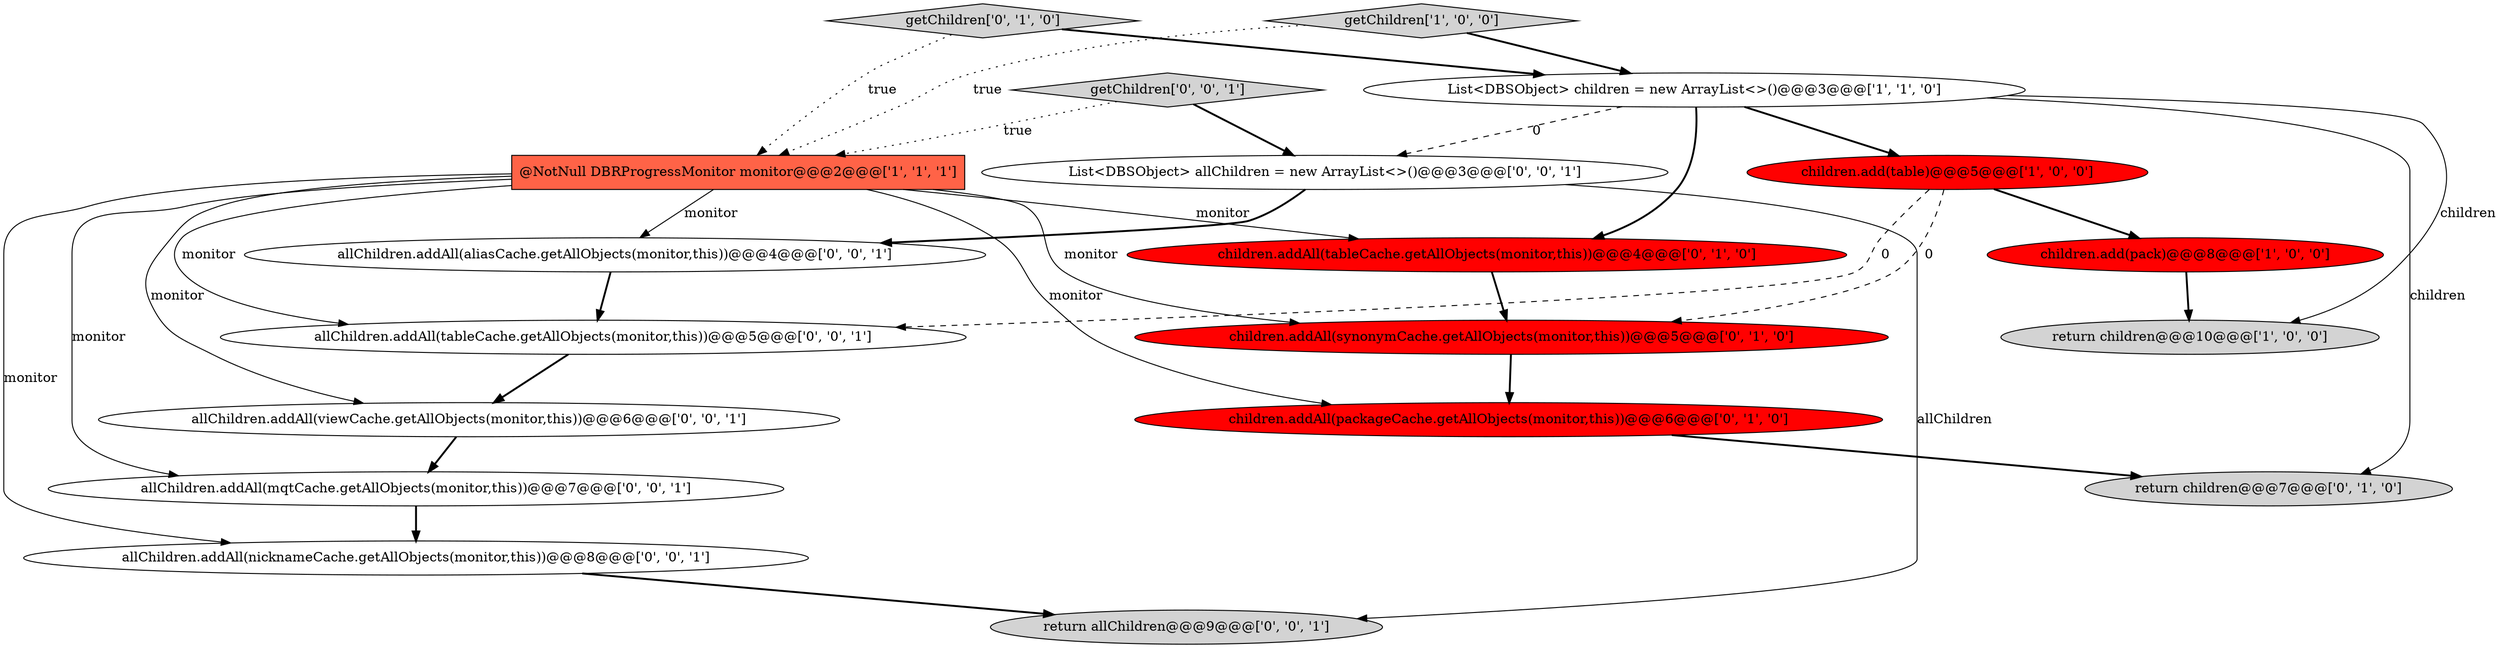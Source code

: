digraph {
3 [style = filled, label = "children.add(table)@@@5@@@['1', '0', '0']", fillcolor = red, shape = ellipse image = "AAA1AAABBB1BBB"];
16 [style = filled, label = "List<DBSObject> allChildren = new ArrayList<>()@@@3@@@['0', '0', '1']", fillcolor = white, shape = ellipse image = "AAA0AAABBB3BBB"];
17 [style = filled, label = "allChildren.addAll(viewCache.getAllObjects(monitor,this))@@@6@@@['0', '0', '1']", fillcolor = white, shape = ellipse image = "AAA0AAABBB3BBB"];
2 [style = filled, label = "return children@@@10@@@['1', '0', '0']", fillcolor = lightgray, shape = ellipse image = "AAA0AAABBB1BBB"];
8 [style = filled, label = "children.addAll(tableCache.getAllObjects(monitor,this))@@@4@@@['0', '1', '0']", fillcolor = red, shape = ellipse image = "AAA1AAABBB2BBB"];
11 [style = filled, label = "getChildren['0', '0', '1']", fillcolor = lightgray, shape = diamond image = "AAA0AAABBB3BBB"];
5 [style = filled, label = "List<DBSObject> children = new ArrayList<>()@@@3@@@['1', '1', '0']", fillcolor = white, shape = ellipse image = "AAA0AAABBB1BBB"];
13 [style = filled, label = "allChildren.addAll(aliasCache.getAllObjects(monitor,this))@@@4@@@['0', '0', '1']", fillcolor = white, shape = ellipse image = "AAA0AAABBB3BBB"];
15 [style = filled, label = "allChildren.addAll(nicknameCache.getAllObjects(monitor,this))@@@8@@@['0', '0', '1']", fillcolor = white, shape = ellipse image = "AAA0AAABBB3BBB"];
6 [style = filled, label = "getChildren['0', '1', '0']", fillcolor = lightgray, shape = diamond image = "AAA0AAABBB2BBB"];
10 [style = filled, label = "children.addAll(synonymCache.getAllObjects(monitor,this))@@@5@@@['0', '1', '0']", fillcolor = red, shape = ellipse image = "AAA1AAABBB2BBB"];
12 [style = filled, label = "return allChildren@@@9@@@['0', '0', '1']", fillcolor = lightgray, shape = ellipse image = "AAA0AAABBB3BBB"];
18 [style = filled, label = "allChildren.addAll(tableCache.getAllObjects(monitor,this))@@@5@@@['0', '0', '1']", fillcolor = white, shape = ellipse image = "AAA0AAABBB3BBB"];
14 [style = filled, label = "allChildren.addAll(mqtCache.getAllObjects(monitor,this))@@@7@@@['0', '0', '1']", fillcolor = white, shape = ellipse image = "AAA0AAABBB3BBB"];
1 [style = filled, label = "getChildren['1', '0', '0']", fillcolor = lightgray, shape = diamond image = "AAA0AAABBB1BBB"];
4 [style = filled, label = "children.add(pack)@@@8@@@['1', '0', '0']", fillcolor = red, shape = ellipse image = "AAA1AAABBB1BBB"];
9 [style = filled, label = "return children@@@7@@@['0', '1', '0']", fillcolor = lightgray, shape = ellipse image = "AAA0AAABBB2BBB"];
0 [style = filled, label = "@NotNull DBRProgressMonitor monitor@@@2@@@['1', '1', '1']", fillcolor = tomato, shape = box image = "AAA0AAABBB1BBB"];
7 [style = filled, label = "children.addAll(packageCache.getAllObjects(monitor,this))@@@6@@@['0', '1', '0']", fillcolor = red, shape = ellipse image = "AAA1AAABBB2BBB"];
1->5 [style = bold, label=""];
5->3 [style = bold, label=""];
11->16 [style = bold, label=""];
0->15 [style = solid, label="monitor"];
5->8 [style = bold, label=""];
8->10 [style = bold, label=""];
16->13 [style = bold, label=""];
3->18 [style = dashed, label="0"];
18->17 [style = bold, label=""];
4->2 [style = bold, label=""];
0->10 [style = solid, label="monitor"];
0->17 [style = solid, label="monitor"];
0->8 [style = solid, label="monitor"];
3->4 [style = bold, label=""];
10->7 [style = bold, label=""];
5->16 [style = dashed, label="0"];
7->9 [style = bold, label=""];
6->5 [style = bold, label=""];
5->2 [style = solid, label="children"];
0->7 [style = solid, label="monitor"];
17->14 [style = bold, label=""];
0->18 [style = solid, label="monitor"];
11->0 [style = dotted, label="true"];
0->13 [style = solid, label="monitor"];
0->14 [style = solid, label="monitor"];
14->15 [style = bold, label=""];
15->12 [style = bold, label=""];
5->9 [style = solid, label="children"];
1->0 [style = dotted, label="true"];
6->0 [style = dotted, label="true"];
3->10 [style = dashed, label="0"];
13->18 [style = bold, label=""];
16->12 [style = solid, label="allChildren"];
}
